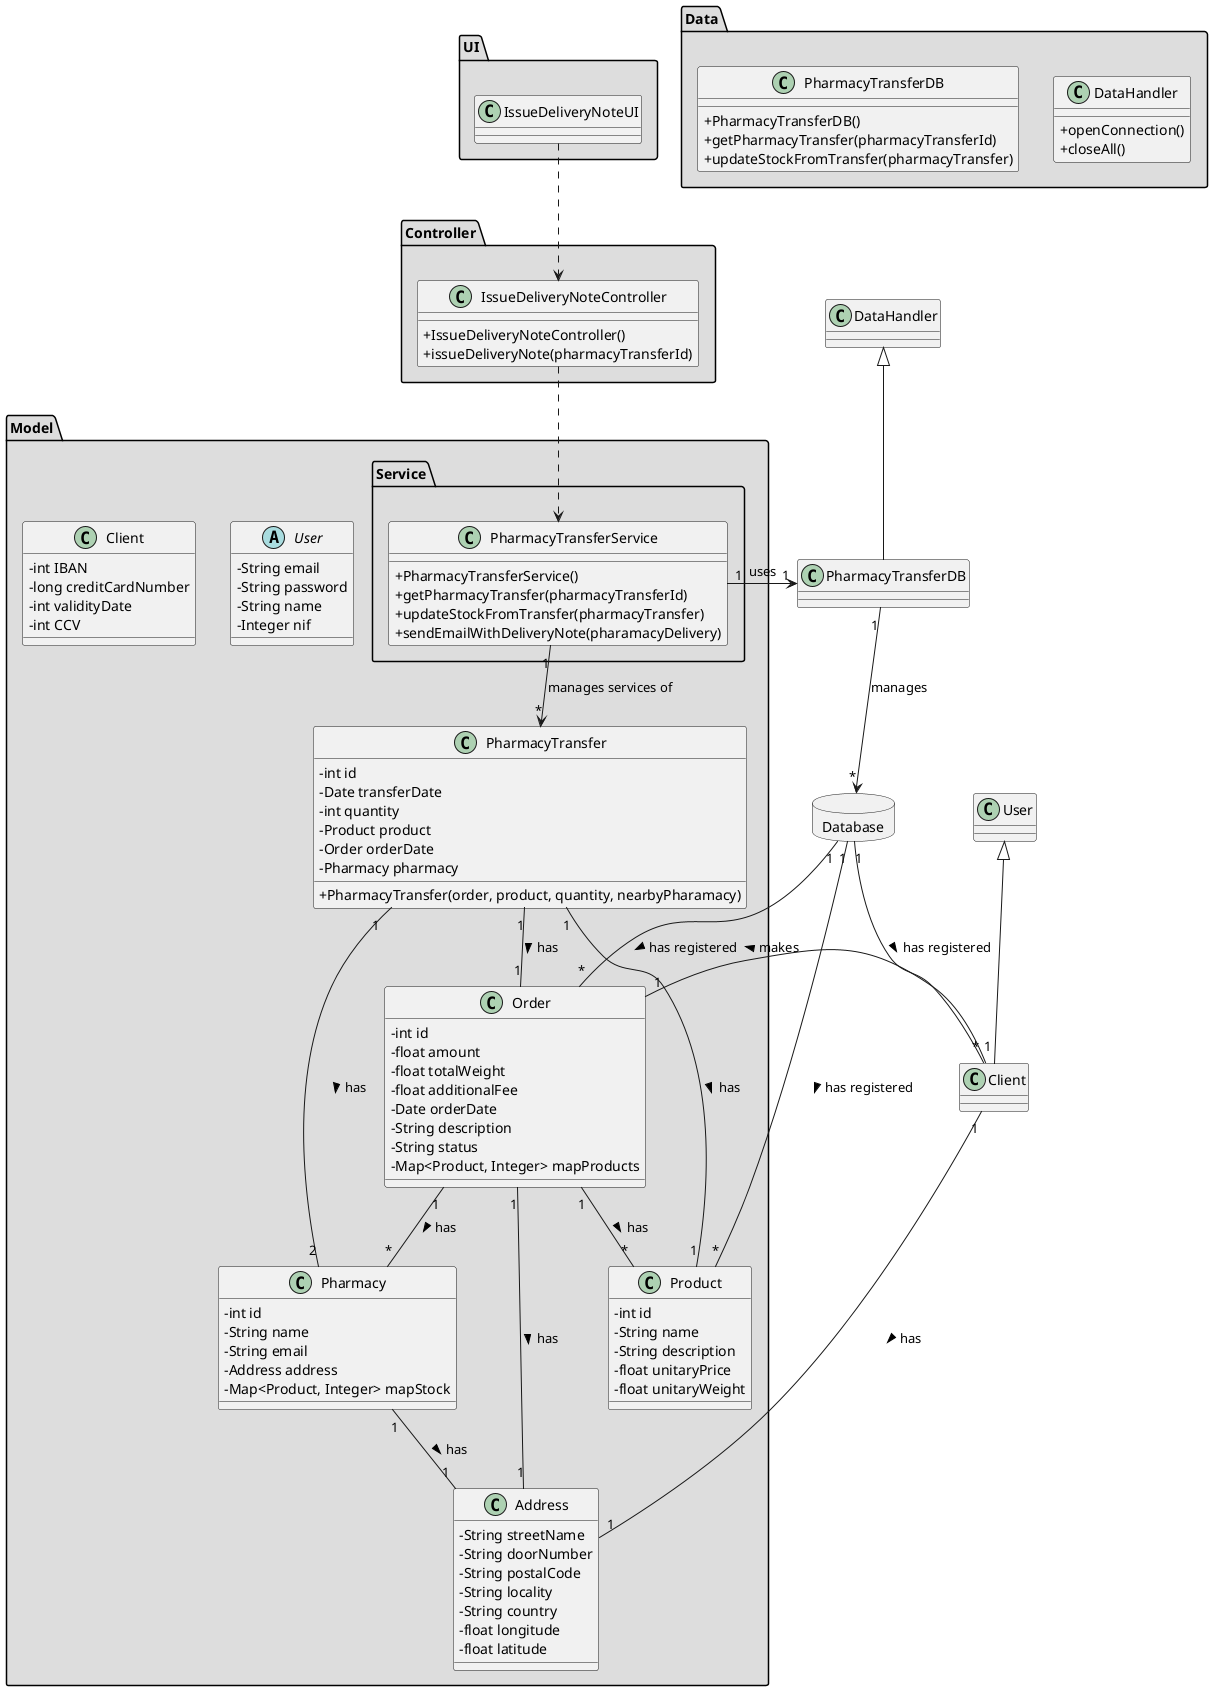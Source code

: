 @startuml
skinparam classAttributeIconSize 0


package "UI" #DDDDDD {
class IssueDeliveryNoteUI{
}
}

package "Controller" #DDDDDD {
class IssueDeliveryNoteController{
+IssueDeliveryNoteController()
+issueDeliveryNote(pharmacyTransferId)
}
}

package "Model" #DDDDDD {

package "Service" #DDDDDD {
      class PharmacyTransferService{
                +PharmacyTransferService()
                +getPharmacyTransfer(pharmacyTransferId)
                +updateStockFromTransfer(pharmacyTransfer)
                +sendEmailWithDeliveryNote(pharamacyDelivery)
            }
 }

abstract class User{
-String email
-String password
-String name
-Integer nif
}

class Client{
-   int IBAN
-   long creditCardNumber
-   int validityDate
-   int CCV
}

class Address{
-   String streetName
-   String doorNumber
-   String postalCode
-   String locality
-   String country
-   float longitude
-   float latitude
}

class Pharmacy{
-   int id
-   String name
-   String email
-   Address address
-   Map<Product, Integer> mapStock
}

class Order{
-   int id
-   float amount
-   float totalWeight
-   float additionalFee
-   Date orderDate
-   String description
-   String status
-   Map<Product, Integer> mapProducts
}

class Product{
-   int id
-   String name
-   String description
-   float unitaryPrice
-   float unitaryWeight
}

class PharmacyTransfer{
-   int id
-   Date transferDate
-   int quantity
-   Product product
-   Order orderDate
-   Pharmacy pharmacy
+PharmacyTransfer(order, product, quantity, nearbyPharamacy)
}

}


package "Data" #DDDDDD {
class DataHandler{
    +openConnection()
    +closeAll()
}

class PharmacyTransferDB{
   +PharmacyTransferDB()
   +getPharmacyTransfer(pharmacyTransferId)
   +updateStockFromTransfer(pharmacyTransfer)
}
}

database Database {
}

class PharmacyTransferDB extends DataHandler
class Client extends User

IssueDeliveryNoteUI ..> IssueDeliveryNoteController
IssueDeliveryNoteController ..> PharmacyTransferService

PharmacyTransferDB "1" --> "*" Database : manages
PharmacyTransferService "1" --> "*" PharmacyTransfer : manages services of
PharmacyTransferService "1" --> "1" PharmacyTransferDB : uses
Database "1" -- "*" Order : has registered >
Database "1" -- "*" Product : has registered >
Database "1" -- "*" Client : has registered >
Pharmacy "1" -- "1" Address : has >
Order "1" -- "*" Product : has >
Order "1" -- "*" Pharmacy : has >
Client "1" -- "1" Order : makes >
Client "1" -- "1" Address : has >
Order "1" -- "1" Address : has >
PharmacyTransfer "1" -- "2" Pharmacy : has >
PharmacyTransfer "1" -- "1" Product : has >
PharmacyTransfer "1" -- "1" Order : has >

@enduml